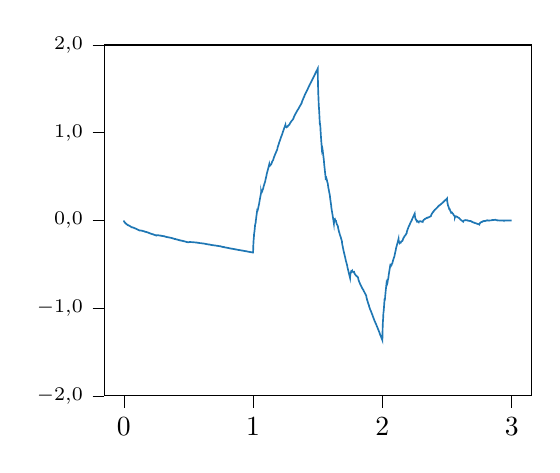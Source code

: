 % This file was created with tikzplotlib v0.10.1.
\begin{tikzpicture}

\definecolor{darkgray176}{RGB}{176,176,176}
\definecolor{steelblue31119180}{RGB}{31,119,180}

\begin{axis}[
tick align=outside,
tick pos=left,
width=7cm,
x grid style={darkgray176},
xmin=-0.15, xmax=3.15,
xtick style={color=black},
y grid style={darkgray176},
ymin=-2.0, ymax=2.0,
ytick style={color=black},
y tick label style={
    font=\scriptsize,
    /pgf/number format/.cd,
    use comma,
    fixed,
    fixed zerofill,
    precision=1,
    scaled ticks=false,
    /tikz/.cd
  },
]
\addplot [semithick, steelblue31119180]
table {%
0 0
0.001 -0.006
0.002 -0.01
0.003 -0.013
0.004 -0.016
0.005 -0.018
0.006 -0.02
0.007 -0.022
0.008 -0.025
0.009 -0.025
0.01 -0.026
0.011 -0.028
0.012 -0.029
0.013 -0.031
0.014 -0.033
0.015 -0.035
0.016 -0.037
0.017 -0.037
0.018 -0.037
0.019 -0.038
0.02 -0.039
0.021 -0.04
0.021 -0.041
0.022 -0.042
0.023 -0.044
0.024 -0.045
0.025 -0.046
0.026 -0.048
0.027 -0.049
0.028 -0.05
0.029 -0.051
0.03 -0.053
0.031 -0.054
0.032 -0.054
0.033 -0.054
0.034 -0.054
0.035 -0.055
0.036 -0.055
0.037 -0.056
0.038 -0.057
0.039 -0.057
0.04 -0.058
0.041 -0.059
0.042 -0.06
0.043 -0.061
0.044 -0.062
0.045 -0.062
0.046 -0.063
0.047 -0.064
0.048 -0.065
0.049 -0.066
0.05 -0.067
0.051 -0.068
0.052 -0.069
0.053 -0.07
0.054 -0.071
0.055 -0.072
0.056 -0.073
0.057 -0.074
0.058 -0.075
0.059 -0.076
0.06 -0.077
0.061 -0.078
0.062 -0.078
0.062 -0.079
0.063 -0.079
0.064 -0.078
0.065 -0.079
0.066 -0.079
0.067 -0.079
0.068 -0.079
0.069 -0.08
0.07 -0.08
0.071 -0.081
0.072 -0.081
0.073 -0.082
0.074 -0.082
0.075 -0.083
0.076 -0.083
0.077 -0.084
0.078 -0.084
0.079 -0.085
0.08 -0.086
0.081 -0.086
0.082 -0.087
0.083 -0.088
0.084 -0.088
0.085 -0.089
0.086 -0.09
0.087 -0.09
0.088 -0.091
0.089 -0.091
0.09 -0.092
0.091 -0.092
0.092 -0.093
0.093 -0.093
0.094 -0.094
0.095 -0.095
0.096 -0.096
0.097 -0.097
0.098 -0.097
0.099 -0.098
0.1 -0.099
0.101 -0.1
0.102 -0.1
0.103 -0.101
0.104 -0.102
0.104 -0.102
0.105 -0.103
0.106 -0.104
0.107 -0.104
0.108 -0.105
0.109 -0.106
0.11 -0.106
0.111 -0.107
0.112 -0.108
0.113 -0.108
0.114 -0.109
0.115 -0.11
0.116 -0.11
0.117 -0.111
0.118 -0.112
0.119 -0.112
0.12 -0.113
0.121 -0.114
0.122 -0.114
0.123 -0.115
0.124 -0.116
0.125 -0.116
0.126 -0.115
0.127 -0.115
0.128 -0.115
0.129 -0.115
0.13 -0.115
0.131 -0.115
0.132 -0.115
0.133 -0.115
0.134 -0.116
0.135 -0.116
0.136 -0.116
0.137 -0.116
0.138 -0.117
0.139 -0.117
0.14 -0.117
0.141 -0.117
0.142 -0.118
0.143 -0.118
0.144 -0.119
0.145 -0.119
0.146 -0.12
0.146 -0.12
0.147 -0.12
0.148 -0.121
0.149 -0.121
0.15 -0.121
0.151 -0.122
0.152 -0.122
0.153 -0.122
0.154 -0.123
0.155 -0.123
0.156 -0.123
0.157 -0.124
0.158 -0.125
0.159 -0.125
0.16 -0.126
0.161 -0.126
0.162 -0.127
0.163 -0.127
0.164 -0.128
0.165 -0.128
0.166 -0.129
0.167 -0.129
0.168 -0.129
0.169 -0.13
0.17 -0.13
0.171 -0.131
0.172 -0.131
0.173 -0.132
0.174 -0.132
0.175 -0.132
0.176 -0.133
0.177 -0.133
0.178 -0.134
0.179 -0.134
0.18 -0.134
0.181 -0.135
0.182 -0.135
0.183 -0.136
0.184 -0.136
0.185 -0.137
0.186 -0.137
0.187 -0.137
0.188 -0.138
0.188 -0.139
0.189 -0.139
0.19 -0.14
0.191 -0.141
0.192 -0.141
0.193 -0.142
0.194 -0.142
0.195 -0.143
0.196 -0.143
0.197 -0.144
0.198 -0.144
0.199 -0.145
0.2 -0.146
0.201 -0.146
0.202 -0.147
0.203 -0.147
0.204 -0.148
0.205 -0.148
0.206 -0.149
0.207 -0.149
0.208 -0.15
0.209 -0.15
0.21 -0.151
0.211 -0.151
0.212 -0.152
0.213 -0.152
0.214 -0.153
0.215 -0.153
0.216 -0.154
0.217 -0.154
0.218 -0.155
0.219 -0.155
0.22 -0.156
0.221 -0.156
0.222 -0.157
0.223 -0.157
0.224 -0.157
0.225 -0.158
0.226 -0.158
0.227 -0.159
0.228 -0.159
0.229 -0.16
0.229 -0.16
0.23 -0.161
0.231 -0.161
0.232 -0.162
0.233 -0.162
0.234 -0.163
0.235 -0.163
0.236 -0.164
0.237 -0.164
0.238 -0.165
0.239 -0.165
0.24 -0.166
0.241 -0.166
0.242 -0.167
0.243 -0.167
0.244 -0.168
0.245 -0.168
0.246 -0.169
0.247 -0.169
0.248 -0.17
0.249 -0.17
0.25 -0.171
0.251 -0.169
0.252 -0.169
0.253 -0.169
0.254 -0.168
0.255 -0.168
0.256 -0.168
0.257 -0.168
0.258 -0.168
0.259 -0.168
0.26 -0.168
0.261 -0.168
0.262 -0.169
0.263 -0.169
0.264 -0.169
0.265 -0.169
0.266 -0.169
0.267 -0.169
0.268 -0.169
0.269 -0.17
0.27 -0.17
0.271 -0.17
0.271 -0.17
0.272 -0.17
0.273 -0.171
0.274 -0.171
0.275 -0.171
0.276 -0.171
0.277 -0.171
0.278 -0.171
0.279 -0.171
0.28 -0.172
0.281 -0.172
0.282 -0.172
0.283 -0.173
0.284 -0.173
0.285 -0.174
0.286 -0.174
0.287 -0.174
0.288 -0.174
0.289 -0.175
0.29 -0.175
0.291 -0.175
0.292 -0.175
0.293 -0.176
0.294 -0.176
0.295 -0.176
0.296 -0.177
0.297 -0.177
0.298 -0.177
0.299 -0.177
0.3 -0.177
0.301 -0.178
0.302 -0.178
0.303 -0.178
0.304 -0.178
0.305 -0.179
0.306 -0.179
0.307 -0.179
0.308 -0.179
0.309 -0.18
0.31 -0.18
0.311 -0.18
0.312 -0.18
0.312 -0.181
0.313 -0.181
0.314 -0.182
0.315 -0.182
0.316 -0.183
0.317 -0.183
0.318 -0.183
0.319 -0.184
0.32 -0.184
0.321 -0.185
0.322 -0.185
0.323 -0.185
0.324 -0.186
0.325 -0.186
0.326 -0.186
0.327 -0.187
0.328 -0.187
0.329 -0.187
0.33 -0.188
0.331 -0.188
0.332 -0.188
0.333 -0.189
0.334 -0.189
0.335 -0.189
0.336 -0.19
0.337 -0.19
0.338 -0.19
0.339 -0.191
0.34 -0.191
0.341 -0.191
0.342 -0.192
0.343 -0.192
0.344 -0.192
0.345 -0.192
0.346 -0.193
0.347 -0.193
0.348 -0.193
0.349 -0.194
0.35 -0.194
0.351 -0.194
0.352 -0.194
0.353 -0.195
0.354 -0.195
0.354 -0.195
0.355 -0.196
0.356 -0.196
0.357 -0.196
0.358 -0.197
0.359 -0.197
0.36 -0.197
0.361 -0.198
0.362 -0.198
0.363 -0.198
0.364 -0.198
0.365 -0.199
0.366 -0.199
0.367 -0.199
0.368 -0.2
0.369 -0.2
0.37 -0.2
0.371 -0.201
0.372 -0.201
0.373 -0.201
0.374 -0.202
0.375 -0.202
0.376 -0.203
0.377 -0.203
0.378 -0.204
0.379 -0.204
0.38 -0.205
0.381 -0.205
0.382 -0.206
0.383 -0.206
0.384 -0.206
0.385 -0.207
0.386 -0.207
0.387 -0.208
0.388 -0.208
0.389 -0.209
0.39 -0.209
0.391 -0.209
0.392 -0.21
0.393 -0.21
0.394 -0.211
0.395 -0.211
0.396 -0.211
0.396 -0.212
0.397 -0.212
0.398 -0.212
0.399 -0.213
0.4 -0.213
0.401 -0.214
0.402 -0.214
0.403 -0.214
0.404 -0.215
0.405 -0.215
0.406 -0.216
0.407 -0.216
0.408 -0.216
0.409 -0.217
0.41 -0.217
0.411 -0.217
0.412 -0.218
0.413 -0.218
0.414 -0.218
0.415 -0.219
0.416 -0.219
0.417 -0.22
0.418 -0.22
0.419 -0.22
0.42 -0.221
0.421 -0.221
0.422 -0.221
0.423 -0.222
0.424 -0.222
0.425 -0.223
0.426 -0.223
0.427 -0.223
0.428 -0.224
0.429 -0.224
0.43 -0.224
0.431 -0.225
0.432 -0.225
0.433 -0.226
0.434 -0.226
0.435 -0.226
0.436 -0.227
0.437 -0.227
0.438 -0.227
0.438 -0.228
0.439 -0.228
0.44 -0.228
0.441 -0.229
0.442 -0.229
0.443 -0.229
0.444 -0.23
0.445 -0.23
0.446 -0.23
0.447 -0.231
0.448 -0.231
0.449 -0.231
0.45 -0.232
0.451 -0.232
0.452 -0.232
0.453 -0.233
0.454 -0.233
0.455 -0.233
0.456 -0.234
0.457 -0.234
0.458 -0.234
0.459 -0.235
0.46 -0.235
0.461 -0.236
0.462 -0.236
0.463 -0.236
0.464 -0.237
0.465 -0.237
0.466 -0.237
0.467 -0.238
0.468 -0.238
0.469 -0.238
0.47 -0.239
0.471 -0.239
0.472 -0.239
0.473 -0.24
0.474 -0.24
0.475 -0.241
0.476 -0.241
0.477 -0.241
0.478 -0.242
0.479 -0.242
0.479 -0.242
0.48 -0.243
0.481 -0.243
0.482 -0.243
0.483 -0.244
0.484 -0.244
0.485 -0.245
0.486 -0.245
0.487 -0.245
0.488 -0.246
0.489 -0.246
0.49 -0.246
0.491 -0.247
0.492 -0.247
0.493 -0.247
0.494 -0.248
0.495 -0.248
0.496 -0.248
0.497 -0.249
0.498 -0.249
0.499 -0.25
0.5 -0.25
0.501 -0.249
0.502 -0.248
0.503 -0.247
0.504 -0.247
0.505 -0.247
0.506 -0.247
0.507 -0.246
0.508 -0.246
0.509 -0.246
0.51 -0.246
0.511 -0.246
0.512 -0.246
0.513 -0.246
0.514 -0.246
0.515 -0.246
0.516 -0.246
0.517 -0.246
0.518 -0.246
0.519 -0.246
0.52 -0.247
0.521 -0.247
0.521 -0.247
0.522 -0.247
0.523 -0.247
0.524 -0.247
0.525 -0.247
0.526 -0.247
0.527 -0.247
0.528 -0.247
0.529 -0.247
0.53 -0.247
0.531 -0.247
0.532 -0.247
0.533 -0.248
0.534 -0.248
0.535 -0.248
0.536 -0.248
0.537 -0.248
0.538 -0.249
0.539 -0.249
0.54 -0.249
0.541 -0.249
0.542 -0.249
0.543 -0.249
0.544 -0.249
0.545 -0.25
0.546 -0.25
0.547 -0.25
0.548 -0.25
0.549 -0.25
0.55 -0.25
0.551 -0.25
0.552 -0.25
0.553 -0.25
0.554 -0.25
0.555 -0.251
0.556 -0.251
0.557 -0.251
0.558 -0.251
0.559 -0.251
0.56 -0.251
0.561 -0.251
0.562 -0.251
0.562 -0.251
0.563 -0.252
0.564 -0.252
0.565 -0.253
0.566 -0.253
0.567 -0.253
0.568 -0.254
0.569 -0.254
0.57 -0.254
0.571 -0.254
0.572 -0.255
0.573 -0.255
0.574 -0.255
0.575 -0.255
0.576 -0.255
0.577 -0.256
0.578 -0.256
0.579 -0.256
0.58 -0.256
0.581 -0.256
0.582 -0.257
0.583 -0.257
0.584 -0.257
0.585 -0.257
0.586 -0.257
0.587 -0.258
0.588 -0.258
0.589 -0.258
0.59 -0.258
0.591 -0.258
0.592 -0.259
0.593 -0.259
0.594 -0.259
0.595 -0.259
0.596 -0.259
0.597 -0.259
0.598 -0.259
0.599 -0.26
0.6 -0.26
0.601 -0.26
0.602 -0.26
0.603 -0.26
0.604 -0.261
0.604 -0.261
0.605 -0.261
0.606 -0.261
0.607 -0.261
0.608 -0.261
0.609 -0.262
0.61 -0.262
0.611 -0.262
0.612 -0.262
0.613 -0.262
0.614 -0.262
0.615 -0.263
0.616 -0.263
0.617 -0.263
0.618 -0.263
0.619 -0.263
0.62 -0.264
0.621 -0.264
0.622 -0.264
0.623 -0.264
0.624 -0.264
0.625 -0.264
0.626 -0.265
0.627 -0.266
0.628 -0.266
0.629 -0.266
0.63 -0.267
0.631 -0.267
0.632 -0.267
0.633 -0.268
0.634 -0.268
0.635 -0.268
0.636 -0.268
0.637 -0.269
0.638 -0.269
0.639 -0.269
0.64 -0.27
0.641 -0.27
0.642 -0.27
0.643 -0.27
0.644 -0.271
0.645 -0.271
0.646 -0.271
0.646 -0.271
0.647 -0.272
0.648 -0.272
0.649 -0.272
0.65 -0.272
0.651 -0.273
0.652 -0.273
0.653 -0.273
0.654 -0.273
0.655 -0.274
0.656 -0.274
0.657 -0.274
0.658 -0.274
0.659 -0.275
0.66 -0.275
0.661 -0.275
0.662 -0.275
0.663 -0.275
0.664 -0.276
0.665 -0.276
0.666 -0.276
0.667 -0.276
0.668 -0.277
0.669 -0.277
0.67 -0.277
0.671 -0.277
0.672 -0.278
0.673 -0.278
0.674 -0.278
0.675 -0.278
0.676 -0.279
0.677 -0.279
0.678 -0.279
0.679 -0.279
0.68 -0.28
0.681 -0.28
0.682 -0.28
0.683 -0.28
0.684 -0.281
0.685 -0.281
0.686 -0.281
0.687 -0.281
0.688 -0.282
0.688 -0.282
0.689 -0.282
0.69 -0.282
0.691 -0.282
0.692 -0.282
0.693 -0.283
0.694 -0.283
0.695 -0.283
0.696 -0.283
0.697 -0.284
0.698 -0.284
0.699 -0.284
0.7 -0.284
0.701 -0.284
0.702 -0.285
0.703 -0.285
0.704 -0.285
0.705 -0.285
0.706 -0.285
0.707 -0.286
0.708 -0.286
0.709 -0.286
0.71 -0.286
0.711 -0.287
0.712 -0.287
0.713 -0.287
0.714 -0.287
0.715 -0.287
0.716 -0.288
0.717 -0.288
0.718 -0.288
0.719 -0.288
0.72 -0.289
0.721 -0.289
0.722 -0.289
0.723 -0.289
0.724 -0.29
0.725 -0.29
0.726 -0.29
0.727 -0.29
0.728 -0.29
0.729 -0.291
0.729 -0.291
0.73 -0.291
0.731 -0.291
0.732 -0.292
0.733 -0.292
0.734 -0.292
0.735 -0.292
0.736 -0.293
0.737 -0.293
0.738 -0.293
0.739 -0.293
0.74 -0.293
0.741 -0.294
0.742 -0.294
0.743 -0.294
0.744 -0.294
0.745 -0.295
0.746 -0.295
0.747 -0.295
0.748 -0.295
0.749 -0.295
0.75 -0.296
0.751 -0.296
0.752 -0.297
0.753 -0.297
0.754 -0.298
0.755 -0.298
0.756 -0.298
0.757 -0.299
0.758 -0.299
0.759 -0.3
0.76 -0.3
0.761 -0.3
0.762 -0.301
0.763 -0.301
0.764 -0.301
0.765 -0.302
0.766 -0.302
0.767 -0.302
0.768 -0.302
0.769 -0.303
0.77 -0.303
0.771 -0.303
0.771 -0.304
0.772 -0.304
0.773 -0.304
0.774 -0.305
0.775 -0.305
0.776 -0.305
0.777 -0.306
0.778 -0.306
0.779 -0.306
0.78 -0.306
0.781 -0.307
0.782 -0.307
0.783 -0.307
0.784 -0.307
0.785 -0.308
0.786 -0.308
0.787 -0.308
0.788 -0.309
0.789 -0.309
0.79 -0.309
0.791 -0.309
0.792 -0.31
0.793 -0.31
0.794 -0.31
0.795 -0.311
0.796 -0.311
0.797 -0.311
0.798 -0.311
0.799 -0.312
0.8 -0.312
0.801 -0.312
0.802 -0.313
0.803 -0.313
0.804 -0.313
0.805 -0.314
0.806 -0.314
0.807 -0.314
0.808 -0.314
0.809 -0.315
0.81 -0.315
0.811 -0.315
0.812 -0.316
0.812 -0.316
0.813 -0.316
0.814 -0.316
0.815 -0.316
0.816 -0.317
0.817 -0.317
0.818 -0.317
0.819 -0.317
0.82 -0.318
0.821 -0.318
0.822 -0.318
0.823 -0.319
0.824 -0.319
0.825 -0.319
0.826 -0.319
0.827 -0.32
0.828 -0.32
0.829 -0.32
0.83 -0.32
0.831 -0.321
0.832 -0.321
0.833 -0.321
0.834 -0.321
0.835 -0.322
0.836 -0.322
0.837 -0.322
0.838 -0.323
0.839 -0.323
0.84 -0.323
0.841 -0.323
0.842 -0.324
0.843 -0.324
0.844 -0.324
0.845 -0.324
0.846 -0.325
0.847 -0.325
0.848 -0.325
0.849 -0.326
0.85 -0.326
0.851 -0.326
0.852 -0.326
0.853 -0.327
0.854 -0.327
0.854 -0.327
0.855 -0.328
0.856 -0.328
0.857 -0.328
0.858 -0.328
0.859 -0.329
0.86 -0.329
0.861 -0.329
0.862 -0.329
0.863 -0.33
0.864 -0.33
0.865 -0.33
0.866 -0.331
0.867 -0.331
0.868 -0.331
0.869 -0.331
0.87 -0.332
0.871 -0.332
0.872 -0.332
0.873 -0.332
0.874 -0.333
0.875 -0.333
0.876 -0.333
0.877 -0.333
0.878 -0.334
0.879 -0.334
0.88 -0.334
0.881 -0.334
0.882 -0.335
0.883 -0.335
0.884 -0.335
0.885 -0.335
0.886 -0.336
0.887 -0.336
0.888 -0.336
0.889 -0.336
0.89 -0.336
0.891 -0.337
0.892 -0.337
0.893 -0.337
0.894 -0.338
0.895 -0.338
0.896 -0.338
0.896 -0.338
0.897 -0.339
0.898 -0.339
0.899 -0.339
0.9 -0.339
0.901 -0.34
0.902 -0.34
0.903 -0.34
0.904 -0.34
0.905 -0.341
0.906 -0.341
0.907 -0.341
0.908 -0.341
0.909 -0.342
0.91 -0.342
0.911 -0.342
0.912 -0.342
0.913 -0.343
0.914 -0.343
0.915 -0.343
0.916 -0.343
0.917 -0.344
0.918 -0.344
0.919 -0.344
0.92 -0.344
0.921 -0.345
0.922 -0.345
0.923 -0.345
0.924 -0.345
0.925 -0.346
0.926 -0.346
0.927 -0.346
0.928 -0.347
0.929 -0.347
0.93 -0.347
0.931 -0.347
0.932 -0.348
0.933 -0.348
0.934 -0.348
0.935 -0.348
0.936 -0.349
0.937 -0.349
0.938 -0.349
0.938 -0.349
0.939 -0.35
0.94 -0.35
0.941 -0.35
0.942 -0.35
0.943 -0.351
0.944 -0.351
0.945 -0.351
0.946 -0.352
0.947 -0.352
0.948 -0.352
0.949 -0.352
0.95 -0.353
0.951 -0.353
0.952 -0.353
0.953 -0.353
0.954 -0.354
0.955 -0.354
0.956 -0.354
0.957 -0.354
0.958 -0.355
0.959 -0.355
0.96 -0.355
0.961 -0.355
0.962 -0.356
0.963 -0.356
0.964 -0.356
0.965 -0.357
0.966 -0.357
0.967 -0.357
0.968 -0.357
0.969 -0.358
0.97 -0.358
0.971 -0.358
0.972 -0.358
0.973 -0.359
0.974 -0.359
0.975 -0.359
0.976 -0.359
0.977 -0.36
0.978 -0.36
0.979 -0.36
0.979 -0.36
0.98 -0.361
0.981 -0.361
0.982 -0.361
0.983 -0.361
0.984 -0.362
0.985 -0.362
0.986 -0.362
0.987 -0.363
0.988 -0.363
0.989 -0.363
0.99 -0.363
0.991 -0.364
0.992 -0.364
0.993 -0.364
0.994 -0.364
0.995 -0.365
0.996 -0.365
0.997 -0.365
0.998 -0.365
0.999 -0.366
1 -0.366
1.001 -0.313
1.002 -0.275
1.003 -0.251
1.004 -0.223
1.005 -0.209
1.006 -0.191
1.007 -0.169
1.008 -0.149
1.009 -0.143
1.01 -0.133
1.011 -0.119
1.012 -0.106
1.013 -0.089
1.014 -0.073
1.015 -0.059
1.016 -0.044
1.017 -0.043
1.018 -0.039
1.019 -0.03
1.02 -0.023
1.021 -0.012
1.021 -0.002
1.022 0.007
1.023 0.017
1.024 0.03
1.025 0.042
1.026 0.053
1.027 0.065
1.028 0.075
1.029 0.086
1.03 0.097
1.031 0.107
1.032 0.104
1.033 0.105
1.034 0.109
1.035 0.112
1.036 0.119
1.037 0.125
1.038 0.13
1.039 0.136
1.04 0.145
1.041 0.153
1.042 0.16
1.043 0.167
1.044 0.173
1.045 0.18
1.046 0.187
1.047 0.194
1.048 0.204
1.049 0.214
1.05 0.222
1.051 0.231
1.052 0.239
1.053 0.247
1.054 0.255
1.055 0.264
1.056 0.271
1.057 0.278
1.058 0.286
1.059 0.294
1.06 0.302
1.061 0.31
1.062 0.318
1.062 0.326
1.063 0.319
1.064 0.317
1.065 0.318
1.066 0.318
1.067 0.322
1.068 0.325
1.069 0.328
1.07 0.33
1.071 0.336
1.072 0.341
1.073 0.345
1.074 0.349
1.075 0.353
1.076 0.356
1.077 0.36
1.078 0.364
1.079 0.372
1.08 0.378
1.081 0.384
1.082 0.39
1.083 0.395
1.084 0.4
1.085 0.405
1.086 0.41
1.087 0.415
1.088 0.419
1.089 0.424
1.09 0.429
1.091 0.434
1.092 0.439
1.093 0.444
1.094 0.448
1.095 0.457
1.096 0.465
1.097 0.471
1.098 0.478
1.099 0.484
1.1 0.49
1.101 0.497
1.102 0.503
1.103 0.509
1.104 0.514
1.104 0.52
1.105 0.526
1.106 0.532
1.107 0.538
1.108 0.544
1.109 0.55
1.11 0.555
1.111 0.56
1.112 0.566
1.113 0.571
1.114 0.577
1.115 0.583
1.116 0.588
1.117 0.594
1.118 0.6
1.119 0.605
1.12 0.611
1.121 0.617
1.122 0.623
1.123 0.628
1.124 0.634
1.125 0.64
1.126 0.631
1.127 0.627
1.128 0.626
1.129 0.624
1.13 0.626
1.131 0.627
1.132 0.626
1.133 0.627
1.134 0.63
1.135 0.633
1.136 0.635
1.137 0.637
1.138 0.639
1.139 0.64
1.14 0.642
1.141 0.643
1.142 0.649
1.143 0.653
1.144 0.657
1.145 0.66
1.146 0.663
1.146 0.666
1.147 0.669
1.148 0.672
1.149 0.674
1.15 0.677
1.151 0.679
1.152 0.682
1.153 0.685
1.154 0.687
1.155 0.69
1.156 0.693
1.157 0.699
1.158 0.705
1.159 0.709
1.16 0.714
1.161 0.718
1.162 0.722
1.163 0.726
1.164 0.73
1.165 0.733
1.166 0.737
1.167 0.741
1.168 0.744
1.169 0.748
1.17 0.752
1.171 0.756
1.172 0.76
1.173 0.762
1.174 0.766
1.175 0.769
1.176 0.772
1.177 0.776
1.178 0.779
1.179 0.782
1.18 0.786
1.181 0.79
1.182 0.793
1.183 0.797
1.184 0.8
1.185 0.804
1.186 0.807
1.187 0.811
1.188 0.814
1.188 0.822
1.189 0.828
1.19 0.833
1.191 0.839
1.192 0.843
1.193 0.848
1.194 0.853
1.195 0.858
1.196 0.862
1.197 0.866
1.198 0.871
1.199 0.875
1.2 0.88
1.201 0.885
1.202 0.889
1.203 0.894
1.204 0.898
1.205 0.901
1.206 0.905
1.207 0.91
1.208 0.914
1.209 0.918
1.21 0.922
1.211 0.927
1.212 0.931
1.213 0.935
1.214 0.94
1.215 0.944
1.216 0.948
1.217 0.953
1.218 0.957
1.219 0.961
1.22 0.965
1.221 0.968
1.222 0.972
1.223 0.976
1.224 0.98
1.225 0.984
1.226 0.988
1.227 0.992
1.228 0.996
1.229 1.0
1.229 1.004
1.23 1.008
1.231 1.012
1.232 1.016
1.233 1.02
1.234 1.024
1.235 1.028
1.236 1.033
1.237 1.037
1.238 1.041
1.239 1.045
1.24 1.049
1.241 1.053
1.242 1.057
1.243 1.061
1.244 1.065
1.245 1.07
1.246 1.074
1.247 1.078
1.248 1.082
1.249 1.086
1.25 1.09
1.251 1.08
1.252 1.074
1.253 1.071
1.254 1.068
1.255 1.068
1.256 1.067
1.257 1.066
1.258 1.064
1.259 1.066
1.26 1.068
1.261 1.068
1.262 1.069
1.263 1.068
1.264 1.068
1.265 1.068
1.266 1.068
1.267 1.072
1.268 1.075
1.269 1.077
1.27 1.079
1.271 1.08
1.271 1.081
1.272 1.083
1.273 1.084
1.274 1.085
1.275 1.085
1.276 1.086
1.277 1.087
1.278 1.089
1.279 1.09
1.28 1.091
1.281 1.092
1.282 1.097
1.283 1.101
1.284 1.104
1.285 1.107
1.286 1.109
1.287 1.111
1.288 1.114
1.289 1.117
1.29 1.118
1.291 1.12
1.292 1.122
1.293 1.124
1.294 1.127
1.295 1.129
1.296 1.131
1.297 1.133
1.298 1.135
1.299 1.136
1.3 1.138
1.301 1.139
1.302 1.141
1.303 1.143
1.304 1.145
1.305 1.147
1.306 1.149
1.307 1.151
1.308 1.153
1.309 1.155
1.31 1.157
1.311 1.159
1.312 1.161
1.312 1.162
1.313 1.168
1.314 1.173
1.315 1.177
1.316 1.181
1.317 1.183
1.318 1.187
1.319 1.19
1.32 1.194
1.321 1.196
1.322 1.199
1.323 1.202
1.324 1.204
1.325 1.208
1.326 1.211
1.327 1.214
1.328 1.217
1.329 1.219
1.33 1.221
1.331 1.223
1.332 1.226
1.333 1.229
1.334 1.231
1.335 1.234
1.336 1.236
1.337 1.239
1.338 1.242
1.339 1.245
1.34 1.248
1.341 1.25
1.342 1.253
1.343 1.256
1.344 1.258
1.345 1.26
1.346 1.262
1.347 1.264
1.348 1.267
1.349 1.269
1.35 1.271
1.351 1.274
1.352 1.276
1.353 1.279
1.354 1.281
1.354 1.284
1.355 1.286
1.356 1.288
1.357 1.291
1.358 1.293
1.359 1.296
1.36 1.298
1.361 1.301
1.362 1.304
1.363 1.306
1.364 1.309
1.365 1.311
1.366 1.314
1.367 1.316
1.368 1.319
1.369 1.321
1.37 1.324
1.371 1.326
1.372 1.329
1.373 1.331
1.374 1.334
1.375 1.336
1.376 1.342
1.377 1.348
1.378 1.352
1.379 1.356
1.38 1.36
1.381 1.364
1.382 1.368
1.383 1.372
1.384 1.375
1.385 1.378
1.386 1.382
1.387 1.385
1.388 1.389
1.389 1.392
1.39 1.396
1.391 1.4
1.392 1.402
1.393 1.405
1.394 1.408
1.395 1.411
1.396 1.414
1.396 1.418
1.397 1.421
1.398 1.424
1.399 1.428
1.4 1.431
1.401 1.434
1.402 1.438
1.403 1.441
1.404 1.444
1.405 1.447
1.406 1.451
1.407 1.453
1.408 1.456
1.409 1.458
1.41 1.461
1.411 1.464
1.412 1.467
1.413 1.47
1.414 1.473
1.415 1.476
1.416 1.479
1.417 1.482
1.418 1.485
1.419 1.488
1.42 1.491
1.421 1.494
1.422 1.497
1.423 1.501
1.424 1.504
1.425 1.507
1.426 1.51
1.427 1.513
1.428 1.516
1.429 1.519
1.43 1.522
1.431 1.526
1.432 1.529
1.433 1.532
1.434 1.535
1.435 1.538
1.436 1.541
1.437 1.544
1.438 1.547
1.438 1.549
1.439 1.551
1.44 1.554
1.441 1.557
1.442 1.559
1.443 1.562
1.444 1.565
1.445 1.568
1.446 1.571
1.447 1.573
1.448 1.576
1.449 1.579
1.45 1.582
1.451 1.585
1.452 1.587
1.453 1.59
1.454 1.593
1.455 1.596
1.456 1.599
1.457 1.602
1.458 1.605
1.459 1.608
1.46 1.611
1.461 1.614
1.462 1.617
1.463 1.619
1.464 1.622
1.465 1.625
1.466 1.628
1.467 1.631
1.468 1.634
1.469 1.637
1.47 1.64
1.471 1.643
1.472 1.646
1.473 1.649
1.474 1.652
1.475 1.655
1.476 1.658
1.477 1.661
1.478 1.664
1.479 1.667
1.479 1.669
1.48 1.672
1.481 1.675
1.482 1.678
1.483 1.681
1.484 1.684
1.485 1.687
1.486 1.69
1.487 1.693
1.488 1.696
1.489 1.699
1.49 1.702
1.491 1.705
1.492 1.708
1.493 1.71
1.494 1.713
1.495 1.716
1.496 1.719
1.497 1.722
1.498 1.725
1.499 1.728
1.5 1.731
1.501 1.625
1.502 1.548
1.503 1.501
1.504 1.445
1.505 1.419
1.506 1.385
1.507 1.343
1.508 1.303
1.509 1.293
1.51 1.274
1.511 1.248
1.512 1.224
1.513 1.192
1.514 1.162
1.515 1.134
1.516 1.106
1.517 1.107
1.518 1.1
1.519 1.085
1.52 1.072
1.521 1.052
1.521 1.033
1.522 1.017
1.523 1.0
1.524 0.975
1.525 0.953
1.526 0.932
1.527 0.911
1.528 0.892
1.529 0.873
1.53 0.852
1.531 0.832
1.532 0.842
1.533 0.843
1.534 0.837
1.535 0.832
1.536 0.82
1.537 0.81
1.538 0.802
1.539 0.794
1.54 0.777
1.541 0.763
1.542 0.751
1.543 0.738
1.544 0.728
1.545 0.716
1.546 0.705
1.547 0.693
1.548 0.674
1.549 0.656
1.55 0.641
1.551 0.625
1.552 0.612
1.553 0.598
1.554 0.583
1.555 0.568
1.556 0.555
1.557 0.542
1.558 0.529
1.559 0.515
1.56 0.501
1.561 0.487
1.562 0.473
1.562 0.46
1.563 0.475
1.564 0.482
1.565 0.482
1.566 0.484
1.567 0.478
1.568 0.474
1.569 0.472
1.57 0.47
1.571 0.46
1.572 0.451
1.573 0.445
1.574 0.439
1.575 0.434
1.576 0.429
1.577 0.424
1.578 0.418
1.579 0.405
1.58 0.394
1.581 0.385
1.582 0.375
1.583 0.368
1.584 0.36
1.585 0.351
1.586 0.342
1.587 0.336
1.588 0.329
1.589 0.321
1.59 0.314
1.591 0.306
1.592 0.298
1.593 0.291
1.594 0.283
1.595 0.267
1.596 0.254
1.597 0.243
1.598 0.231
1.599 0.221
1.6 0.211
1.601 0.2
1.602 0.189
1.603 0.18
1.604 0.171
1.604 0.161
1.605 0.152
1.606 0.141
1.607 0.131
1.608 0.121
1.609 0.112
1.61 0.104
1.611 0.095
1.612 0.086
1.613 0.078
1.614 0.068
1.615 0.059
1.616 0.05
1.617 0.041
1.618 0.031
1.619 0.021
1.62 0.012
1.621 0.003
1.622 -0.007
1.623 -0.016
1.624 -0.025
1.625 -0.035
1.626 -0.015
1.627 -0.003
1.628 0.001
1.629 0.008
1.63 0.006
1.631 0.007
1.632 0.01
1.633 0.012
1.634 0.006
1.635 0.002
1.636 0.001
1.637 -0.001
1.638 -0.001
1.639 -0.002
1.64 -0.003
1.641 -0.004
1.642 -0.013
1.643 -0.019
1.644 -0.024
1.645 -0.029
1.646 -0.032
1.646 -0.036
1.647 -0.04
1.648 -0.044
1.649 -0.046
1.65 -0.048
1.651 -0.051
1.652 -0.054
1.653 -0.058
1.654 -0.061
1.655 -0.064
1.656 -0.067
1.657 -0.079
1.658 -0.087
1.659 -0.094
1.66 -0.102
1.661 -0.107
1.662 -0.113
1.663 -0.119
1.664 -0.126
1.665 -0.13
1.666 -0.134
1.667 -0.14
1.668 -0.145
1.669 -0.151
1.67 -0.156
1.671 -0.162
1.672 -0.167
1.673 -0.17
1.674 -0.174
1.675 -0.179
1.676 -0.183
1.677 -0.188
1.678 -0.193
1.679 -0.197
1.68 -0.202
1.681 -0.207
1.682 -0.212
1.683 -0.217
1.684 -0.222
1.685 -0.227
1.686 -0.232
1.687 -0.236
1.688 -0.241
1.688 -0.254
1.689 -0.265
1.69 -0.273
1.691 -0.282
1.692 -0.289
1.693 -0.296
1.694 -0.305
1.695 -0.312
1.696 -0.318
1.697 -0.325
1.698 -0.332
1.699 -0.338
1.7 -0.346
1.701 -0.353
1.702 -0.36
1.703 -0.367
1.704 -0.372
1.705 -0.378
1.706 -0.384
1.707 -0.39
1.708 -0.396
1.709 -0.403
1.71 -0.409
1.711 -0.415
1.712 -0.422
1.713 -0.429
1.714 -0.435
1.715 -0.442
1.716 -0.448
1.717 -0.455
1.718 -0.461
1.719 -0.468
1.72 -0.472
1.721 -0.477
1.722 -0.483
1.723 -0.488
1.724 -0.494
1.725 -0.5
1.726 -0.505
1.727 -0.511
1.728 -0.517
1.729 -0.523
1.729 -0.529
1.73 -0.535
1.731 -0.541
1.732 -0.547
1.733 -0.553
1.734 -0.559
1.735 -0.565
1.736 -0.571
1.737 -0.577
1.738 -0.584
1.739 -0.59
1.74 -0.596
1.741 -0.602
1.742 -0.608
1.743 -0.614
1.744 -0.62
1.745 -0.626
1.746 -0.632
1.747 -0.638
1.748 -0.644
1.749 -0.65
1.75 -0.656
1.751 -0.633
1.752 -0.618
1.753 -0.61
1.754 -0.601
1.755 -0.599
1.756 -0.595
1.757 -0.589
1.758 -0.584
1.759 -0.586
1.76 -0.587
1.761 -0.585
1.762 -0.584
1.763 -0.58
1.764 -0.578
1.765 -0.575
1.766 -0.573
1.767 -0.579
1.768 -0.582
1.769 -0.583
1.77 -0.585
1.771 -0.585
1.771 -0.585
1.772 -0.586
1.773 -0.587
1.774 -0.585
1.775 -0.585
1.776 -0.584
1.777 -0.584
1.778 -0.584
1.779 -0.584
1.78 -0.584
1.781 -0.584
1.782 -0.592
1.783 -0.597
1.784 -0.601
1.785 -0.605
1.786 -0.607
1.787 -0.61
1.788 -0.613
1.789 -0.616
1.79 -0.617
1.791 -0.618
1.792 -0.62
1.793 -0.622
1.794 -0.624
1.795 -0.627
1.796 -0.629
1.797 -0.631
1.798 -0.631
1.799 -0.632
1.8 -0.633
1.801 -0.634
1.802 -0.635
1.803 -0.637
1.804 -0.638
1.805 -0.64
1.806 -0.641
1.807 -0.643
1.808 -0.645
1.809 -0.646
1.81 -0.648
1.811 -0.649
1.812 -0.651
1.812 -0.653
1.813 -0.662
1.814 -0.669
1.815 -0.674
1.816 -0.68
1.817 -0.684
1.818 -0.688
1.819 -0.693
1.82 -0.697
1.821 -0.7
1.822 -0.703
1.823 -0.707
1.824 -0.71
1.825 -0.714
1.826 -0.718
1.827 -0.722
1.828 -0.726
1.829 -0.728
1.83 -0.73
1.831 -0.733
1.832 -0.735
1.833 -0.739
1.834 -0.742
1.835 -0.745
1.836 -0.748
1.837 -0.751
1.838 -0.755
1.839 -0.758
1.84 -0.761
1.841 -0.764
1.842 -0.767
1.843 -0.771
1.844 -0.774
1.845 -0.775
1.846 -0.777
1.847 -0.779
1.848 -0.781
1.849 -0.784
1.85 -0.786
1.851 -0.788
1.852 -0.791
1.853 -0.794
1.854 -0.796
1.854 -0.799
1.855 -0.802
1.856 -0.804
1.857 -0.807
1.858 -0.81
1.859 -0.812
1.86 -0.815
1.861 -0.818
1.862 -0.821
1.863 -0.824
1.864 -0.827
1.865 -0.83
1.866 -0.832
1.867 -0.835
1.868 -0.838
1.869 -0.841
1.87 -0.843
1.871 -0.846
1.872 -0.849
1.873 -0.852
1.874 -0.854
1.875 -0.857
1.876 -0.868
1.877 -0.876
1.878 -0.883
1.879 -0.89
1.88 -0.895
1.881 -0.9
1.882 -0.906
1.883 -0.912
1.884 -0.915
1.885 -0.92
1.886 -0.925
1.887 -0.929
1.888 -0.935
1.889 -0.94
1.89 -0.945
1.891 -0.95
1.892 -0.953
1.893 -0.956
1.894 -0.96
1.895 -0.964
1.896 -0.968
1.896 -0.973
1.897 -0.977
1.898 -0.981
1.899 -0.986
1.9 -0.99
1.901 -0.995
1.902 -0.999
1.903 -1.004
1.904 -1.008
1.905 -1.013
1.906 -1.017
1.907 -1.019
1.908 -1.022
1.909 -1.026
1.91 -1.029
1.911 -1.033
1.912 -1.036
1.913 -1.04
1.914 -1.044
1.915 -1.048
1.916 -1.052
1.917 -1.055
1.918 -1.059
1.919 -1.063
1.92 -1.067
1.921 -1.071
1.922 -1.075
1.923 -1.079
1.924 -1.083
1.925 -1.087
1.926 -1.091
1.927 -1.095
1.928 -1.099
1.929 -1.103
1.93 -1.107
1.931 -1.111
1.932 -1.115
1.933 -1.119
1.934 -1.123
1.935 -1.127
1.936 -1.131
1.937 -1.135
1.938 -1.139
1.938 -1.141
1.939 -1.143
1.94 -1.146
1.941 -1.149
1.942 -1.152
1.943 -1.156
1.944 -1.159
1.945 -1.162
1.946 -1.166
1.947 -1.169
1.948 -1.173
1.949 -1.176
1.95 -1.179
1.951 -1.183
1.952 -1.186
1.953 -1.189
1.954 -1.193
1.955 -1.197
1.956 -1.201
1.957 -1.204
1.958 -1.208
1.959 -1.211
1.96 -1.215
1.961 -1.219
1.962 -1.222
1.963 -1.226
1.964 -1.229
1.965 -1.233
1.966 -1.236
1.967 -1.24
1.968 -1.243
1.969 -1.247
1.97 -1.251
1.971 -1.255
1.972 -1.259
1.973 -1.262
1.974 -1.266
1.975 -1.27
1.976 -1.274
1.977 -1.277
1.978 -1.281
1.979 -1.284
1.979 -1.288
1.98 -1.292
1.981 -1.296
1.982 -1.299
1.983 -1.303
1.984 -1.307
1.985 -1.31
1.986 -1.314
1.987 -1.317
1.988 -1.321
1.989 -1.325
1.99 -1.328
1.991 -1.332
1.992 -1.335
1.993 -1.339
1.994 -1.343
1.995 -1.346
1.996 -1.35
1.997 -1.354
1.998 -1.357
1.999 -1.361
2 -1.365
2.001 -1.286
2.002 -1.229
2.003 -1.195
2.004 -1.154
2.005 -1.136
2.006 -1.111
2.007 -1.081
2.008 -1.052
2.009 -1.046
2.01 -1.033
2.011 -1.015
2.012 -0.998
2.013 -0.975
2.014 -0.954
2.015 -0.934
2.016 -0.914
2.017 -0.916
2.018 -0.912
2.019 -0.903
2.02 -0.894
2.021 -0.88
2.021 -0.868
2.022 -0.857
2.023 -0.845
2.024 -0.828
2.025 -0.812
2.026 -0.798
2.027 -0.784
2.028 -0.771
2.029 -0.757
2.03 -0.744
2.031 -0.73
2.032 -0.738
2.033 -0.741
2.034 -0.737
2.035 -0.735
2.036 -0.728
2.037 -0.722
2.038 -0.717
2.039 -0.712
2.04 -0.701
2.041 -0.692
2.042 -0.684
2.043 -0.676
2.044 -0.669
2.045 -0.662
2.046 -0.655
2.047 -0.647
2.048 -0.634
2.049 -0.622
2.05 -0.612
2.051 -0.602
2.052 -0.593
2.053 -0.583
2.054 -0.574
2.055 -0.564
2.056 -0.556
2.057 -0.547
2.058 -0.538
2.059 -0.53
2.06 -0.52
2.061 -0.511
2.062 -0.502
2.062 -0.493
2.063 -0.506
2.064 -0.513
2.065 -0.514
2.066 -0.517
2.067 -0.514
2.068 -0.513
2.069 -0.513
2.07 -0.512
2.071 -0.506
2.072 -0.501
2.073 -0.498
2.074 -0.495
2.075 -0.493
2.076 -0.49
2.077 -0.487
2.078 -0.485
2.079 -0.476
2.08 -0.469
2.081 -0.464
2.082 -0.458
2.083 -0.453
2.084 -0.449
2.085 -0.444
2.086 -0.439
2.087 -0.435
2.088 -0.431
2.089 -0.427
2.09 -0.423
2.091 -0.418
2.092 -0.414
2.093 -0.409
2.094 -0.405
2.095 -0.395
2.096 -0.386
2.097 -0.379
2.098 -0.371
2.099 -0.365
2.1 -0.359
2.101 -0.352
2.102 -0.345
2.103 -0.34
2.104 -0.335
2.104 -0.329
2.105 -0.323
2.106 -0.316
2.107 -0.31
2.108 -0.304
2.109 -0.298
2.11 -0.294
2.111 -0.289
2.112 -0.283
2.113 -0.278
2.114 -0.272
2.115 -0.267
2.116 -0.261
2.117 -0.256
2.118 -0.25
2.119 -0.244
2.12 -0.238
2.121 -0.233
2.122 -0.227
2.123 -0.221
2.124 -0.216
2.125 -0.21
2.126 -0.227
2.127 -0.237
2.128 -0.242
2.129 -0.248
2.13 -0.248
2.131 -0.25
2.132 -0.254
2.133 -0.257
2.134 -0.254
2.135 -0.252
2.136 -0.253
2.137 -0.253
2.138 -0.254
2.139 -0.255
2.14 -0.256
2.141 -0.256
2.142 -0.251
2.143 -0.247
2.144 -0.245
2.145 -0.243
2.146 -0.242
2.146 -0.241
2.147 -0.239
2.148 -0.237
2.149 -0.237
2.15 -0.237
2.151 -0.236
2.152 -0.235
2.153 -0.234
2.154 -0.233
2.155 -0.232
2.156 -0.231
2.157 -0.224
2.158 -0.219
2.159 -0.215
2.16 -0.211
2.161 -0.208
2.162 -0.205
2.163 -0.202
2.164 -0.198
2.165 -0.197
2.166 -0.194
2.167 -0.192
2.168 -0.189
2.169 -0.186
2.17 -0.184
2.171 -0.181
2.172 -0.178
2.173 -0.177
2.174 -0.176
2.175 -0.174
2.176 -0.172
2.177 -0.17
2.178 -0.167
2.179 -0.165
2.18 -0.163
2.181 -0.161
2.182 -0.158
2.183 -0.156
2.184 -0.154
2.185 -0.152
2.186 -0.149
2.187 -0.147
2.188 -0.145
2.188 -0.137
2.189 -0.13
2.19 -0.125
2.191 -0.12
2.192 -0.116
2.193 -0.112
2.194 -0.107
2.195 -0.102
2.196 -0.099
2.197 -0.096
2.198 -0.092
2.199 -0.088
2.2 -0.084
2.201 -0.08
2.202 -0.076
2.203 -0.072
2.204 -0.07
2.205 -0.067
2.206 -0.064
2.207 -0.061
2.208 -0.057
2.209 -0.054
2.21 -0.051
2.211 -0.047
2.212 -0.044
2.213 -0.04
2.214 -0.037
2.215 -0.033
2.216 -0.03
2.217 -0.026
2.218 -0.023
2.219 -0.019
2.22 -0.017
2.221 -0.015
2.222 -0.012
2.223 -0.01
2.224 -0.006
2.225 -0.003
2.226 -0.001
2.227 0.002
2.228 0.006
2.229 0.009
2.229 0.012
2.23 0.015
2.231 0.018
2.232 0.021
2.233 0.024
2.234 0.027
2.235 0.03
2.236 0.034
2.237 0.037
2.238 0.04
2.239 0.043
2.24 0.047
2.241 0.05
2.242 0.053
2.243 0.056
2.244 0.059
2.245 0.062
2.246 0.065
2.247 0.069
2.248 0.072
2.249 0.075
2.25 0.078
2.251 0.059
2.252 0.046
2.253 0.039
2.254 0.03
2.255 0.028
2.256 0.023
2.257 0.017
2.258 0.012
2.259 0.012
2.26 0.011
2.261 0.008
2.262 0.006
2.263 0.002
2.264 -0.002
2.265 -0.005
2.266 -0.008
2.267 -0.005
2.268 -0.004
2.269 -0.004
2.27 -0.004
2.271 -0.006
2.271 -0.007
2.272 -0.008
2.273 -0.009
2.274 -0.011
2.275 -0.013
2.276 -0.015
2.277 -0.017
2.278 -0.018
2.279 -0.019
2.28 -0.021
2.281 -0.022
2.282 -0.018
2.283 -0.015
2.284 -0.014
2.285 -0.012
2.286 -0.012
2.287 -0.011
2.288 -0.01
2.289 -0.01
2.29 -0.01
2.291 -0.011
2.292 -0.011
2.293 -0.011
2.294 -0.01
2.295 -0.01
2.296 -0.01
2.297 -0.01
2.298 -0.011
2.299 -0.012
2.3 -0.012
2.301 -0.013
2.302 -0.013
2.303 -0.014
2.304 -0.014
2.305 -0.014
2.306 -0.014
2.307 -0.015
2.308 -0.015
2.309 -0.015
2.31 -0.015
2.311 -0.015
2.312 -0.016
2.312 -0.016
2.313 -0.01
2.314 -0.006
2.315 -0.004
2.316 -0.001
2.317 0.001
2.318 0.002
2.319 0.005
2.32 0.007
2.321 0.007
2.322 0.008
2.323 0.009
2.324 0.011
2.325 0.012
2.326 0.014
2.327 0.015
2.328 0.017
2.329 0.017
2.33 0.017
2.331 0.018
2.332 0.018
2.333 0.019
2.334 0.02
2.335 0.021
2.336 0.022
2.337 0.023
2.338 0.024
2.339 0.025
2.34 0.026
2.341 0.027
2.342 0.028
2.343 0.029
2.344 0.03
2.345 0.03
2.346 0.029
2.347 0.03
2.348 0.03
2.349 0.03
2.35 0.031
2.351 0.031
2.352 0.032
2.353 0.032
2.354 0.033
2.354 0.034
2.355 0.034
2.356 0.035
2.357 0.035
2.358 0.036
2.359 0.036
2.36 0.037
2.361 0.038
2.362 0.039
2.363 0.04
2.364 0.04
2.365 0.041
2.366 0.042
2.367 0.043
2.368 0.043
2.369 0.044
2.37 0.044
2.371 0.045
2.372 0.046
2.373 0.046
2.374 0.047
2.375 0.048
2.376 0.054
2.377 0.059
2.378 0.063
2.379 0.067
2.38 0.069
2.381 0.072
2.382 0.075
2.383 0.078
2.384 0.079
2.385 0.081
2.386 0.083
2.387 0.085
2.388 0.088
2.389 0.09
2.39 0.093
2.391 0.095
2.392 0.096
2.393 0.097
2.394 0.099
2.395 0.1
2.396 0.102
2.396 0.104
2.397 0.106
2.398 0.107
2.399 0.109
2.4 0.112
2.401 0.113
2.402 0.115
2.403 0.117
2.404 0.119
2.405 0.121
2.406 0.123
2.407 0.123
2.408 0.124
2.409 0.125
2.41 0.126
2.411 0.128
2.412 0.129
2.413 0.13
2.414 0.132
2.415 0.133
2.416 0.135
2.417 0.137
2.418 0.138
2.419 0.139
2.42 0.141
2.421 0.142
2.422 0.144
2.423 0.146
2.424 0.147
2.425 0.149
2.426 0.151
2.427 0.152
2.428 0.154
2.429 0.156
2.43 0.157
2.431 0.159
2.432 0.16
2.433 0.162
2.434 0.163
2.435 0.165
2.436 0.167
2.437 0.168
2.438 0.17
2.438 0.17
2.439 0.17
2.44 0.171
2.441 0.172
2.442 0.173
2.443 0.174
2.444 0.175
2.445 0.176
2.446 0.177
2.447 0.178
2.448 0.18
2.449 0.181
2.45 0.182
2.451 0.183
2.452 0.184
2.453 0.185
2.454 0.187
2.455 0.188
2.456 0.19
2.457 0.191
2.458 0.192
2.459 0.193
2.46 0.195
2.461 0.196
2.462 0.197
2.463 0.198
2.464 0.2
2.465 0.201
2.466 0.202
2.467 0.203
2.468 0.205
2.469 0.206
2.47 0.207
2.471 0.209
2.472 0.21
2.473 0.212
2.474 0.213
2.475 0.215
2.476 0.216
2.477 0.218
2.478 0.219
2.479 0.22
2.479 0.222
2.48 0.223
2.481 0.224
2.482 0.226
2.483 0.227
2.484 0.228
2.485 0.23
2.486 0.231
2.487 0.232
2.488 0.234
2.489 0.235
2.49 0.236
2.491 0.237
2.492 0.239
2.493 0.24
2.494 0.242
2.495 0.243
2.496 0.244
2.497 0.246
2.498 0.247
2.499 0.248
2.5 0.25
2.501 0.229
2.502 0.214
2.503 0.205
2.504 0.194
2.505 0.19
2.506 0.184
2.507 0.176
2.508 0.169
2.509 0.167
2.51 0.164
2.511 0.16
2.512 0.155
2.513 0.15
2.514 0.144
2.515 0.14
2.516 0.134
2.517 0.135
2.518 0.135
2.519 0.132
2.52 0.131
2.521 0.127
2.521 0.124
2.522 0.122
2.523 0.119
2.524 0.115
2.525 0.111
2.526 0.107
2.527 0.104
2.528 0.101
2.529 0.098
2.53 0.094
2.531 0.091
2.532 0.093
2.533 0.094
2.534 0.094
2.535 0.094
2.536 0.092
2.537 0.091
2.538 0.09
2.539 0.089
2.54 0.086
2.541 0.084
2.542 0.082
2.543 0.081
2.544 0.079
2.545 0.078
2.546 0.076
2.547 0.074
2.548 0.071
2.549 0.068
2.55 0.066
2.551 0.064
2.552 0.062
2.553 0.059
2.554 0.057
2.555 0.055
2.556 0.053
2.557 0.051
2.558 0.049
2.559 0.047
2.56 0.045
2.561 0.043
2.562 0.041
2.562 0.039
2.563 0.043
2.564 0.045
2.565 0.046
2.566 0.047
2.567 0.046
2.568 0.046
2.569 0.047
2.57 0.047
2.571 0.046
2.572 0.045
2.573 0.044
2.574 0.044
2.575 0.043
2.576 0.043
2.577 0.043
2.578 0.042
2.579 0.04
2.58 0.039
2.581 0.038
2.582 0.037
2.583 0.036
2.584 0.035
2.585 0.034
2.586 0.033
2.587 0.032
2.588 0.032
2.589 0.031
2.59 0.03
2.591 0.029
2.592 0.028
2.593 0.027
2.594 0.027
2.595 0.024
2.596 0.022
2.597 0.021
2.598 0.019
2.599 0.018
2.6 0.016
2.601 0.015
2.602 0.014
2.603 0.013
2.604 0.011
2.604 0.01
2.605 0.009
2.606 0.008
2.607 0.006
2.608 0.005
2.609 0.004
2.61 0.003
2.611 0.002
2.612 0.001
2.613 -0.0
2.614 -0.001
2.615 -0.003
2.616 -0.004
2.617 -0.005
2.618 -0.006
2.619 -0.007
2.62 -0.008
2.621 -0.009
2.622 -0.011
2.623 -0.012
2.624 -0.013
2.625 -0.014
2.626 -0.009
2.627 -0.006
2.628 -0.005
2.629 -0.003
2.63 -0.002
2.631 -0.001
2.632 4.127e-05
2.633 0.001
2.634 0.001
2.635 0.001
2.636 0.001
2.637 0.002
2.638 0.002
2.639 0.003
2.64 0.003
2.641 0.004
2.642 0.003
2.643 0.002
2.644 0.002
2.645 0.002
2.646 0.002
2.646 0.002
2.647 0.002
2.648 0.002
2.649 0.002
2.65 0.002
2.651 0.002
2.652 0.003
2.653 0.003
2.654 0.003
2.655 0.003
2.656 0.003
2.657 0.001
2.658 0.0
2.659 -0.0
2.66 -0.001
2.661 -0.001
2.662 -0.002
2.663 -0.002
2.664 -0.003
2.665 -0.003
2.666 -0.003
2.667 -0.004
2.668 -0.004
2.669 -0.004
2.67 -0.005
2.671 -0.005
2.672 -0.005
2.673 -0.005
2.674 -0.005
2.675 -0.006
2.676 -0.006
2.677 -0.006
2.678 -0.006
2.679 -0.006
2.68 -0.007
2.681 -0.007
2.682 -0.007
2.683 -0.007
2.684 -0.008
2.685 -0.008
2.686 -0.008
2.687 -0.008
2.688 -0.009
2.688 -0.011
2.689 -0.012
2.69 -0.013
2.691 -0.014
2.692 -0.015
2.693 -0.015
2.694 -0.016
2.695 -0.017
2.696 -0.018
2.697 -0.018
2.698 -0.019
2.699 -0.02
2.7 -0.02
2.701 -0.021
2.702 -0.022
2.703 -0.022
2.704 -0.023
2.705 -0.023
2.706 -0.024
2.707 -0.024
2.708 -0.025
2.709 -0.025
2.71 -0.026
2.711 -0.026
2.712 -0.027
2.713 -0.027
2.714 -0.028
2.715 -0.029
2.716 -0.029
2.717 -0.03
2.718 -0.03
2.719 -0.031
2.72 -0.031
2.721 -0.031
2.722 -0.032
2.723 -0.032
2.724 -0.033
2.725 -0.033
2.726 -0.033
2.727 -0.034
2.728 -0.034
2.729 -0.035
2.729 -0.035
2.73 -0.036
2.731 -0.036
2.732 -0.037
2.733 -0.037
2.734 -0.038
2.735 -0.038
2.736 -0.039
2.737 -0.039
2.738 -0.04
2.739 -0.04
2.74 -0.041
2.741 -0.041
2.742 -0.042
2.743 -0.042
2.744 -0.043
2.745 -0.043
2.746 -0.044
2.747 -0.044
2.748 -0.045
2.749 -0.045
2.75 -0.046
2.751 -0.04
2.752 -0.036
2.753 -0.034
2.754 -0.031
2.755 -0.03
2.756 -0.029
2.757 -0.027
2.758 -0.025
2.759 -0.025
2.76 -0.024
2.761 -0.023
2.762 -0.022
2.763 -0.021
2.764 -0.019
2.765 -0.018
2.766 -0.017
2.767 -0.017
2.768 -0.017
2.769 -0.017
2.77 -0.016
2.771 -0.016
2.771 -0.015
2.772 -0.014
2.773 -0.014
2.774 -0.013
2.775 -0.012
2.776 -0.011
2.777 -0.01
2.778 -0.01
2.779 -0.009
2.78 -0.008
2.781 -0.007
2.782 -0.008
2.783 -0.008
2.784 -0.008
2.785 -0.009
2.786 -0.008
2.787 -0.008
2.788 -0.008
2.789 -0.008
2.79 -0.007
2.791 -0.007
2.792 -0.006
2.793 -0.006
2.794 -0.006
2.795 -0.006
2.796 -0.005
2.797 -0.005
2.798 -0.004
2.799 -0.004
2.8 -0.003
2.801 -0.003
2.802 -0.002
2.803 -0.002
2.804 -0.001
2.805 -0.001
2.806 -0.0
2.807 -3.112e-05
2.808 0.0
2.809 0.001
2.81 0.001
2.811 0.002
2.812 0.002
2.812 0.002
2.813 0.001
2.814 0.001
2.815 0.0
2.816 -0.0
2.817 -0.0
2.818 -0.0
2.819 -0.0
2.82 -0.001
2.821 -0.0
2.822 -0.0
2.823 -0.0
2.824 -0.0
2.825 -0.0
2.826 -0.0
2.827 -0.0
2.828 -0.001
2.829 -0.0
2.83 0.0
2.831 0.0
2.832 0.001
2.833 0.001
2.834 0.001
2.835 0.001
2.836 0.001
2.837 0.001
2.838 0.001
2.839 0.001
2.84 0.001
2.841 0.001
2.842 0.001
2.843 0.001
2.844 0.002
2.845 0.002
2.846 0.002
2.847 0.003
2.848 0.003
2.849 0.003
2.85 0.004
2.851 0.004
2.852 0.004
2.853 0.004
2.854 0.004
2.854 0.005
2.855 0.005
2.856 0.005
2.857 0.005
2.858 0.005
2.859 0.006
2.86 0.006
2.861 0.006
2.862 0.006
2.863 0.006
2.864 0.006
2.865 0.007
2.866 0.007
2.867 0.007
2.868 0.007
2.869 0.007
2.87 0.007
2.871 0.008
2.872 0.008
2.873 0.008
2.874 0.008
2.875 0.008
2.876 0.007
2.877 0.006
2.878 0.005
2.879 0.005
2.88 0.004
2.881 0.004
2.882 0.004
2.883 0.003
2.884 0.003
2.885 0.003
2.886 0.003
2.887 0.003
2.888 0.002
2.889 0.002
2.89 0.002
2.891 0.001
2.892 0.002
2.893 0.002
2.894 0.001
2.895 0.001
2.896 0.001
2.896 0.001
2.897 0.001
2.898 0.001
2.899 0.001
2.9 0.001
2.901 0.0
2.902 0.0
2.903 3.143e-05
2.904 -0.0
2.905 -0.0
2.906 -0.0
2.907 -0.0
2.908 -2.452e-06
2.909 4.004e-05
2.91 0.0
2.911 7.216e-05
2.912 6.179e-05
2.913 8.194e-05
2.914 9.391e-05
2.915 -8.009e-06
2.916 -7.941e-05
2.917 -0.0
2.918 -0.0
2.919 -0.0
2.92 -0.0
2.921 -0.0
2.922 -0.0
2.923 -0.0
2.924 -0.001
2.925 -0.001
2.926 -0.001
2.927 -0.001
2.928 -0.001
2.929 -0.001
2.93 -0.001
2.931 -0.001
2.932 -0.001
2.933 -0.001
2.934 -0.001
2.935 -0.001
2.936 -0.001
2.937 -0.001
2.938 -0.002
2.938 -0.001
2.939 -0.001
2.94 -0.001
2.941 -0.001
2.942 -0.001
2.943 -0.0
2.944 -0.0
2.945 -0.0
2.946 -0.0
2.947 -0.0
2.948 -0.0
2.949 -0.0
2.95 -0.0
2.951 -4.295e-05
2.952 1.151e-05
2.953 6.816e-05
2.954 1.092e-05
2.955 -1.58e-05
2.956 -1.2e-05
2.957 -1.639e-05
2.958 9.75e-06
2.959 2.771e-05
2.96 3.749e-05
2.961 4.946e-05
2.962 9.195e-05
2.963 0.0
2.964 0.0
2.965 0.0
2.966 0.0
2.967 0.0
2.968 0.0
2.969 0.0
2.97 0.0
2.971 0.0
2.972 9.34e-05
2.973 5.631e-05
2.974 4.973e-05
2.975 3.498e-05
2.976 1.206e-05
2.977 -8.68e-06
2.978 1.101e-06
2.979 2.705e-06
2.979 -3.868e-06
2.98 -8.25e-06
2.981 -2.081e-05
2.982 -3.118e-05
2.983 -3.935e-05
2.984 -4.812e-05
2.985 -2.637e-05
2.986 -1.279e-05
2.987 -7.391e-06
2.988 1.995e-07
2.989 -3.876e-07
2.99 1.216e-06
2.991 5.011e-06
2.992 8.219e-06
2.993 3.25e-06
2.994 4.719e-07
2.995 -1.152e-07
2.996 -1.289e-06
2.997 -2.725e-07
2.998 1.573e-07
2.999 0
3 0
};
\end{axis}

\end{tikzpicture}
